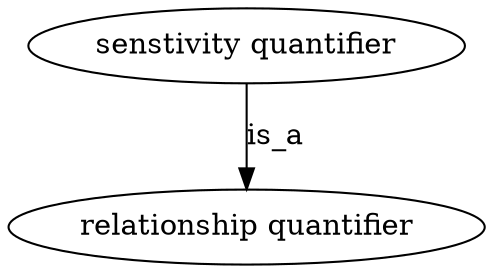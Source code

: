 digraph {
	graph [bb="0,0,175.92,122"];
	node [label="\N"];
	"senstivity quantifier"	 [height=0.5,
		label="senstivity quantifier",
		pos="87.962,104",
		width=2.2253];
	"relationship quantifier"	 [height=0.5,
		pos="87.962,18",
		width=2.4434];
	"senstivity quantifier" -> "relationship quantifier"	 [label=is_a,
		lp="99.238,61",
		pos="e,87.962,36.212 87.962,85.762 87.962,74.36 87.962,59.434 87.962,46.494"];
}
